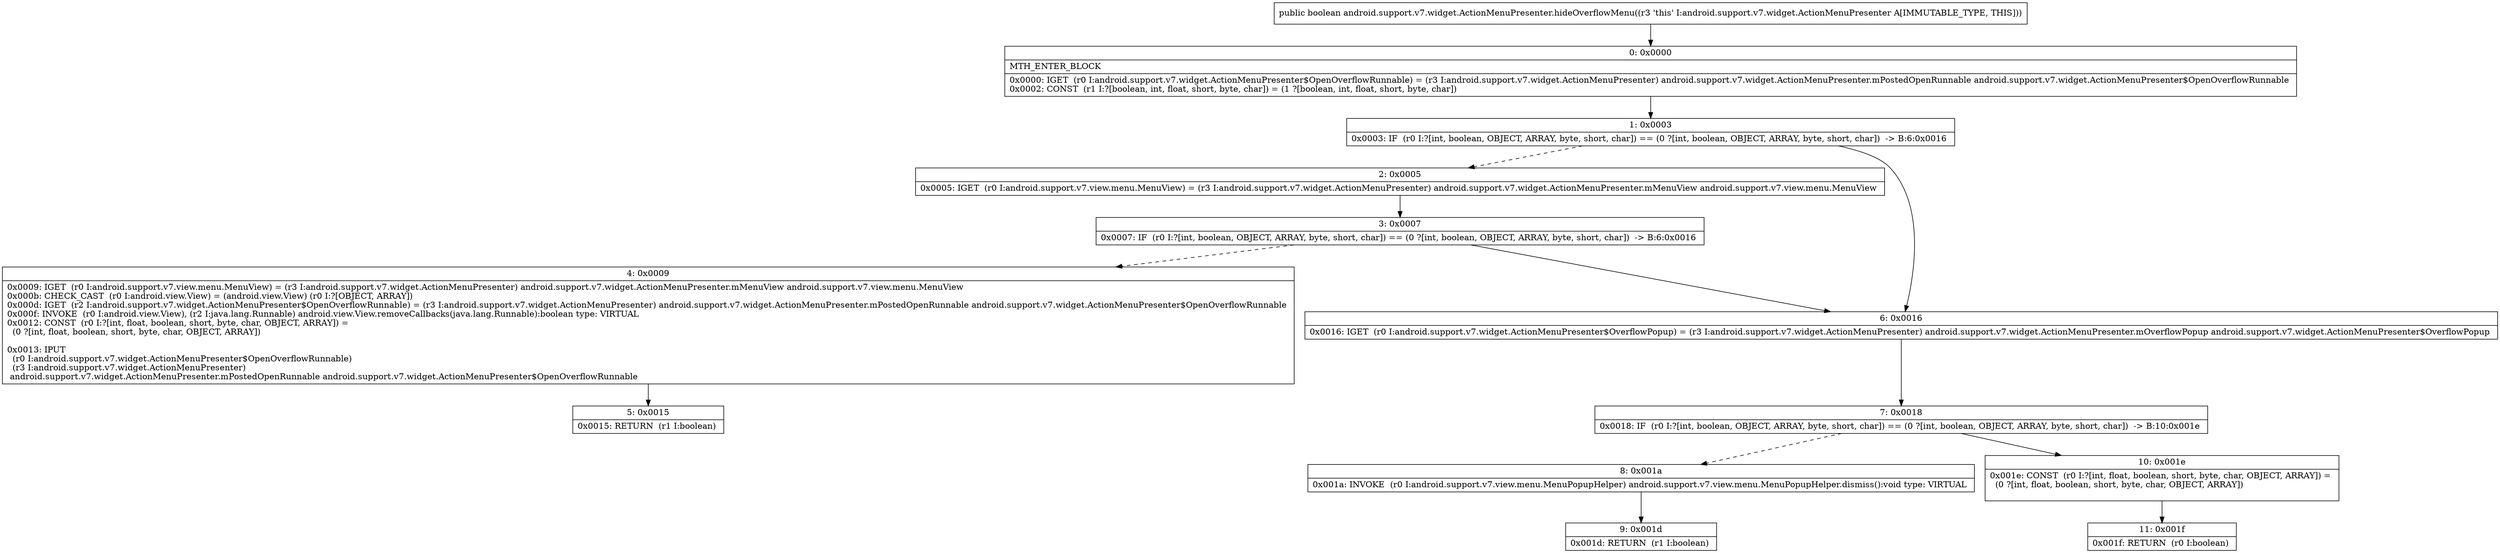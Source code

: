digraph "CFG forandroid.support.v7.widget.ActionMenuPresenter.hideOverflowMenu()Z" {
Node_0 [shape=record,label="{0\:\ 0x0000|MTH_ENTER_BLOCK\l|0x0000: IGET  (r0 I:android.support.v7.widget.ActionMenuPresenter$OpenOverflowRunnable) = (r3 I:android.support.v7.widget.ActionMenuPresenter) android.support.v7.widget.ActionMenuPresenter.mPostedOpenRunnable android.support.v7.widget.ActionMenuPresenter$OpenOverflowRunnable \l0x0002: CONST  (r1 I:?[boolean, int, float, short, byte, char]) = (1 ?[boolean, int, float, short, byte, char]) \l}"];
Node_1 [shape=record,label="{1\:\ 0x0003|0x0003: IF  (r0 I:?[int, boolean, OBJECT, ARRAY, byte, short, char]) == (0 ?[int, boolean, OBJECT, ARRAY, byte, short, char])  \-\> B:6:0x0016 \l}"];
Node_2 [shape=record,label="{2\:\ 0x0005|0x0005: IGET  (r0 I:android.support.v7.view.menu.MenuView) = (r3 I:android.support.v7.widget.ActionMenuPresenter) android.support.v7.widget.ActionMenuPresenter.mMenuView android.support.v7.view.menu.MenuView \l}"];
Node_3 [shape=record,label="{3\:\ 0x0007|0x0007: IF  (r0 I:?[int, boolean, OBJECT, ARRAY, byte, short, char]) == (0 ?[int, boolean, OBJECT, ARRAY, byte, short, char])  \-\> B:6:0x0016 \l}"];
Node_4 [shape=record,label="{4\:\ 0x0009|0x0009: IGET  (r0 I:android.support.v7.view.menu.MenuView) = (r3 I:android.support.v7.widget.ActionMenuPresenter) android.support.v7.widget.ActionMenuPresenter.mMenuView android.support.v7.view.menu.MenuView \l0x000b: CHECK_CAST  (r0 I:android.view.View) = (android.view.View) (r0 I:?[OBJECT, ARRAY]) \l0x000d: IGET  (r2 I:android.support.v7.widget.ActionMenuPresenter$OpenOverflowRunnable) = (r3 I:android.support.v7.widget.ActionMenuPresenter) android.support.v7.widget.ActionMenuPresenter.mPostedOpenRunnable android.support.v7.widget.ActionMenuPresenter$OpenOverflowRunnable \l0x000f: INVOKE  (r0 I:android.view.View), (r2 I:java.lang.Runnable) android.view.View.removeCallbacks(java.lang.Runnable):boolean type: VIRTUAL \l0x0012: CONST  (r0 I:?[int, float, boolean, short, byte, char, OBJECT, ARRAY]) = \l  (0 ?[int, float, boolean, short, byte, char, OBJECT, ARRAY])\l \l0x0013: IPUT  \l  (r0 I:android.support.v7.widget.ActionMenuPresenter$OpenOverflowRunnable)\l  (r3 I:android.support.v7.widget.ActionMenuPresenter)\l android.support.v7.widget.ActionMenuPresenter.mPostedOpenRunnable android.support.v7.widget.ActionMenuPresenter$OpenOverflowRunnable \l}"];
Node_5 [shape=record,label="{5\:\ 0x0015|0x0015: RETURN  (r1 I:boolean) \l}"];
Node_6 [shape=record,label="{6\:\ 0x0016|0x0016: IGET  (r0 I:android.support.v7.widget.ActionMenuPresenter$OverflowPopup) = (r3 I:android.support.v7.widget.ActionMenuPresenter) android.support.v7.widget.ActionMenuPresenter.mOverflowPopup android.support.v7.widget.ActionMenuPresenter$OverflowPopup \l}"];
Node_7 [shape=record,label="{7\:\ 0x0018|0x0018: IF  (r0 I:?[int, boolean, OBJECT, ARRAY, byte, short, char]) == (0 ?[int, boolean, OBJECT, ARRAY, byte, short, char])  \-\> B:10:0x001e \l}"];
Node_8 [shape=record,label="{8\:\ 0x001a|0x001a: INVOKE  (r0 I:android.support.v7.view.menu.MenuPopupHelper) android.support.v7.view.menu.MenuPopupHelper.dismiss():void type: VIRTUAL \l}"];
Node_9 [shape=record,label="{9\:\ 0x001d|0x001d: RETURN  (r1 I:boolean) \l}"];
Node_10 [shape=record,label="{10\:\ 0x001e|0x001e: CONST  (r0 I:?[int, float, boolean, short, byte, char, OBJECT, ARRAY]) = \l  (0 ?[int, float, boolean, short, byte, char, OBJECT, ARRAY])\l \l}"];
Node_11 [shape=record,label="{11\:\ 0x001f|0x001f: RETURN  (r0 I:boolean) \l}"];
MethodNode[shape=record,label="{public boolean android.support.v7.widget.ActionMenuPresenter.hideOverflowMenu((r3 'this' I:android.support.v7.widget.ActionMenuPresenter A[IMMUTABLE_TYPE, THIS])) }"];
MethodNode -> Node_0;
Node_0 -> Node_1;
Node_1 -> Node_2[style=dashed];
Node_1 -> Node_6;
Node_2 -> Node_3;
Node_3 -> Node_4[style=dashed];
Node_3 -> Node_6;
Node_4 -> Node_5;
Node_6 -> Node_7;
Node_7 -> Node_8[style=dashed];
Node_7 -> Node_10;
Node_8 -> Node_9;
Node_10 -> Node_11;
}

